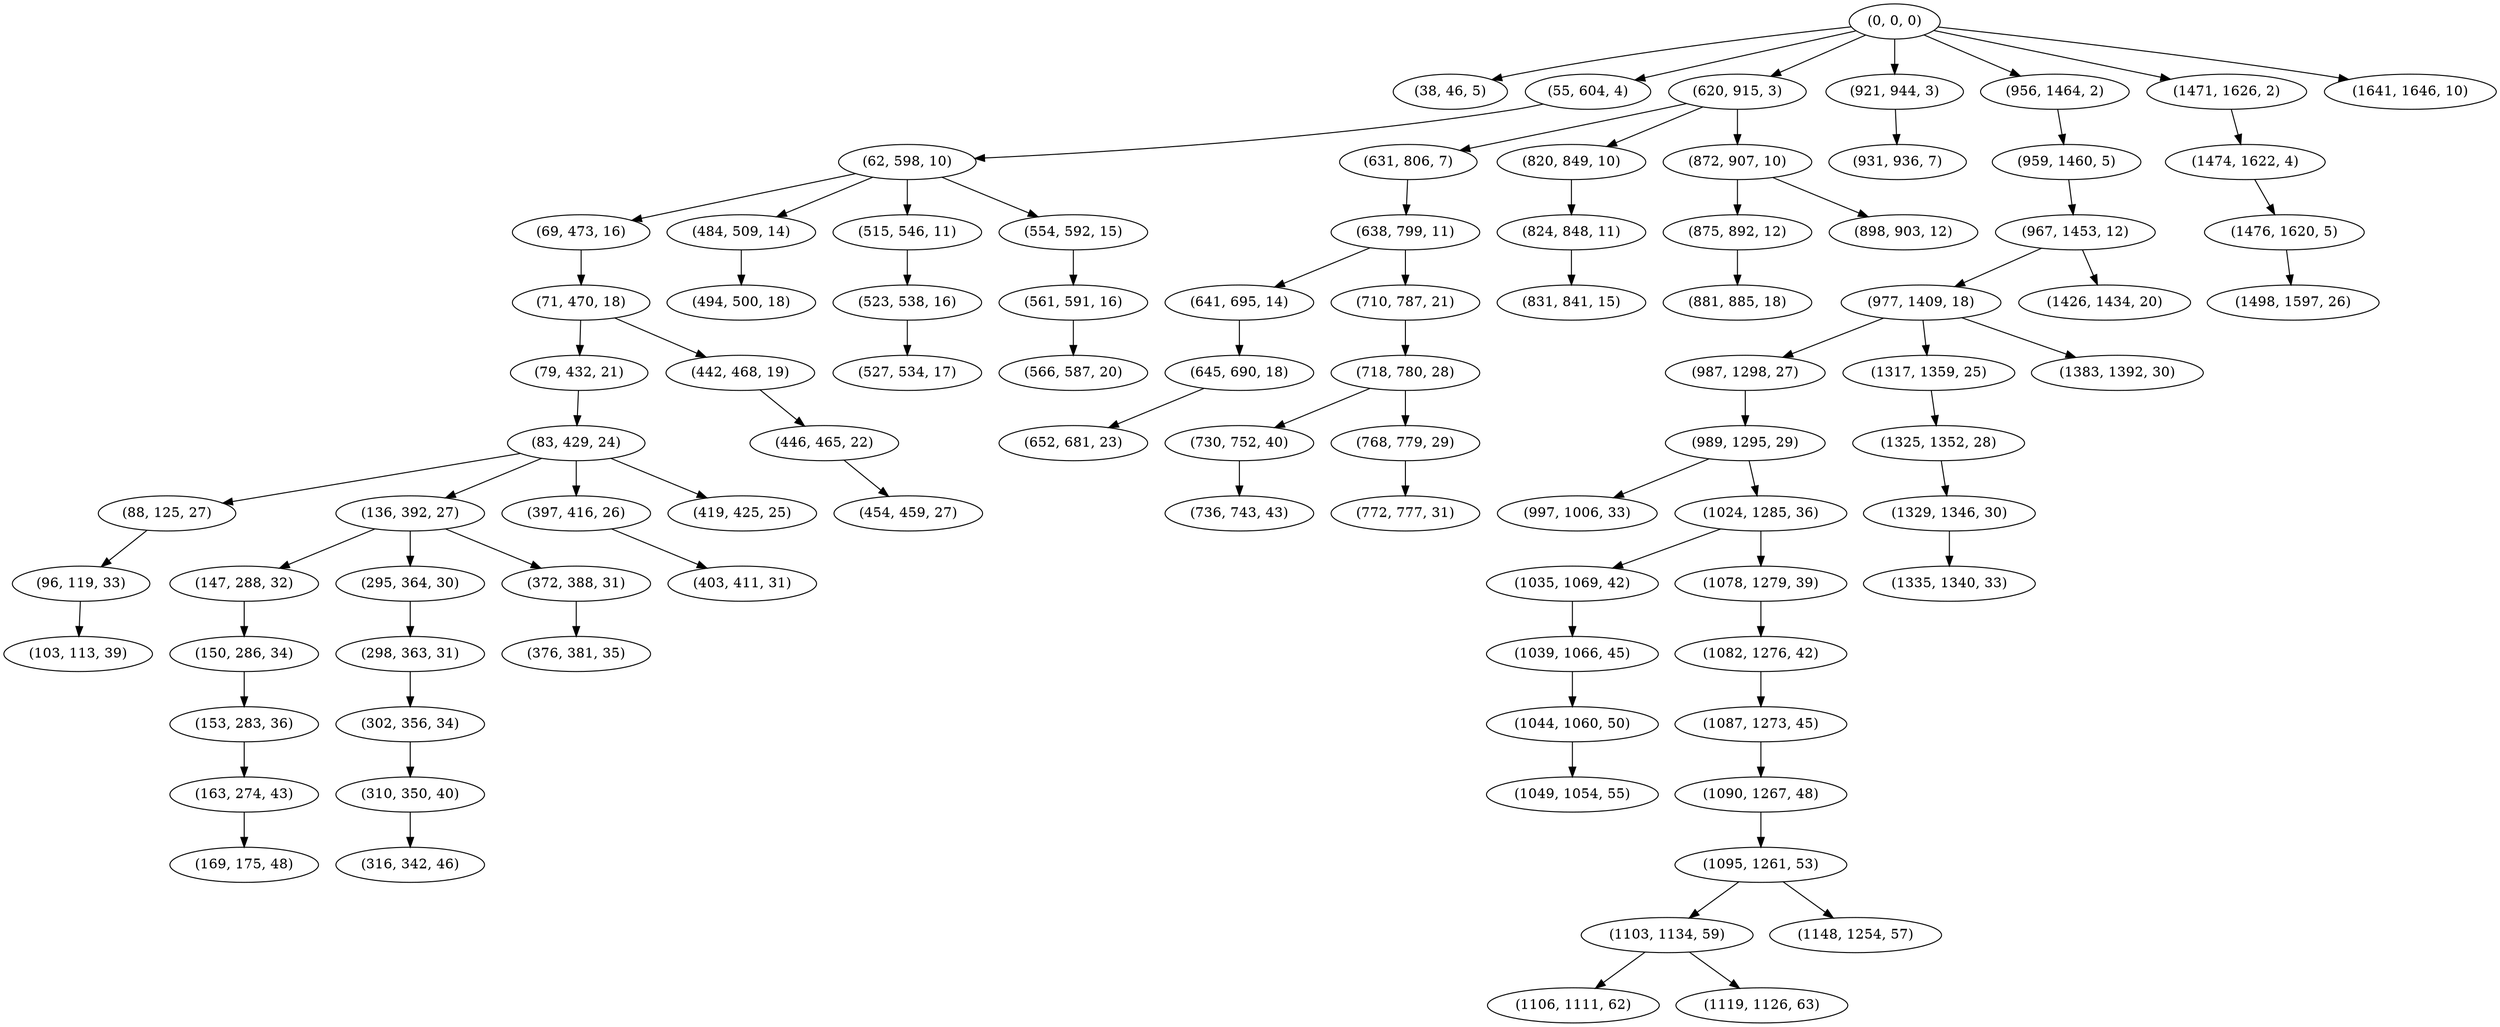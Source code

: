 digraph tree {
    "(0, 0, 0)";
    "(38, 46, 5)";
    "(55, 604, 4)";
    "(62, 598, 10)";
    "(69, 473, 16)";
    "(71, 470, 18)";
    "(79, 432, 21)";
    "(83, 429, 24)";
    "(88, 125, 27)";
    "(96, 119, 33)";
    "(103, 113, 39)";
    "(136, 392, 27)";
    "(147, 288, 32)";
    "(150, 286, 34)";
    "(153, 283, 36)";
    "(163, 274, 43)";
    "(169, 175, 48)";
    "(295, 364, 30)";
    "(298, 363, 31)";
    "(302, 356, 34)";
    "(310, 350, 40)";
    "(316, 342, 46)";
    "(372, 388, 31)";
    "(376, 381, 35)";
    "(397, 416, 26)";
    "(403, 411, 31)";
    "(419, 425, 25)";
    "(442, 468, 19)";
    "(446, 465, 22)";
    "(454, 459, 27)";
    "(484, 509, 14)";
    "(494, 500, 18)";
    "(515, 546, 11)";
    "(523, 538, 16)";
    "(527, 534, 17)";
    "(554, 592, 15)";
    "(561, 591, 16)";
    "(566, 587, 20)";
    "(620, 915, 3)";
    "(631, 806, 7)";
    "(638, 799, 11)";
    "(641, 695, 14)";
    "(645, 690, 18)";
    "(652, 681, 23)";
    "(710, 787, 21)";
    "(718, 780, 28)";
    "(730, 752, 40)";
    "(736, 743, 43)";
    "(768, 779, 29)";
    "(772, 777, 31)";
    "(820, 849, 10)";
    "(824, 848, 11)";
    "(831, 841, 15)";
    "(872, 907, 10)";
    "(875, 892, 12)";
    "(881, 885, 18)";
    "(898, 903, 12)";
    "(921, 944, 3)";
    "(931, 936, 7)";
    "(956, 1464, 2)";
    "(959, 1460, 5)";
    "(967, 1453, 12)";
    "(977, 1409, 18)";
    "(987, 1298, 27)";
    "(989, 1295, 29)";
    "(997, 1006, 33)";
    "(1024, 1285, 36)";
    "(1035, 1069, 42)";
    "(1039, 1066, 45)";
    "(1044, 1060, 50)";
    "(1049, 1054, 55)";
    "(1078, 1279, 39)";
    "(1082, 1276, 42)";
    "(1087, 1273, 45)";
    "(1090, 1267, 48)";
    "(1095, 1261, 53)";
    "(1103, 1134, 59)";
    "(1106, 1111, 62)";
    "(1119, 1126, 63)";
    "(1148, 1254, 57)";
    "(1317, 1359, 25)";
    "(1325, 1352, 28)";
    "(1329, 1346, 30)";
    "(1335, 1340, 33)";
    "(1383, 1392, 30)";
    "(1426, 1434, 20)";
    "(1471, 1626, 2)";
    "(1474, 1622, 4)";
    "(1476, 1620, 5)";
    "(1498, 1597, 26)";
    "(1641, 1646, 10)";
    "(0, 0, 0)" -> "(38, 46, 5)";
    "(0, 0, 0)" -> "(55, 604, 4)";
    "(0, 0, 0)" -> "(620, 915, 3)";
    "(0, 0, 0)" -> "(921, 944, 3)";
    "(0, 0, 0)" -> "(956, 1464, 2)";
    "(0, 0, 0)" -> "(1471, 1626, 2)";
    "(0, 0, 0)" -> "(1641, 1646, 10)";
    "(55, 604, 4)" -> "(62, 598, 10)";
    "(62, 598, 10)" -> "(69, 473, 16)";
    "(62, 598, 10)" -> "(484, 509, 14)";
    "(62, 598, 10)" -> "(515, 546, 11)";
    "(62, 598, 10)" -> "(554, 592, 15)";
    "(69, 473, 16)" -> "(71, 470, 18)";
    "(71, 470, 18)" -> "(79, 432, 21)";
    "(71, 470, 18)" -> "(442, 468, 19)";
    "(79, 432, 21)" -> "(83, 429, 24)";
    "(83, 429, 24)" -> "(88, 125, 27)";
    "(83, 429, 24)" -> "(136, 392, 27)";
    "(83, 429, 24)" -> "(397, 416, 26)";
    "(83, 429, 24)" -> "(419, 425, 25)";
    "(88, 125, 27)" -> "(96, 119, 33)";
    "(96, 119, 33)" -> "(103, 113, 39)";
    "(136, 392, 27)" -> "(147, 288, 32)";
    "(136, 392, 27)" -> "(295, 364, 30)";
    "(136, 392, 27)" -> "(372, 388, 31)";
    "(147, 288, 32)" -> "(150, 286, 34)";
    "(150, 286, 34)" -> "(153, 283, 36)";
    "(153, 283, 36)" -> "(163, 274, 43)";
    "(163, 274, 43)" -> "(169, 175, 48)";
    "(295, 364, 30)" -> "(298, 363, 31)";
    "(298, 363, 31)" -> "(302, 356, 34)";
    "(302, 356, 34)" -> "(310, 350, 40)";
    "(310, 350, 40)" -> "(316, 342, 46)";
    "(372, 388, 31)" -> "(376, 381, 35)";
    "(397, 416, 26)" -> "(403, 411, 31)";
    "(442, 468, 19)" -> "(446, 465, 22)";
    "(446, 465, 22)" -> "(454, 459, 27)";
    "(484, 509, 14)" -> "(494, 500, 18)";
    "(515, 546, 11)" -> "(523, 538, 16)";
    "(523, 538, 16)" -> "(527, 534, 17)";
    "(554, 592, 15)" -> "(561, 591, 16)";
    "(561, 591, 16)" -> "(566, 587, 20)";
    "(620, 915, 3)" -> "(631, 806, 7)";
    "(620, 915, 3)" -> "(820, 849, 10)";
    "(620, 915, 3)" -> "(872, 907, 10)";
    "(631, 806, 7)" -> "(638, 799, 11)";
    "(638, 799, 11)" -> "(641, 695, 14)";
    "(638, 799, 11)" -> "(710, 787, 21)";
    "(641, 695, 14)" -> "(645, 690, 18)";
    "(645, 690, 18)" -> "(652, 681, 23)";
    "(710, 787, 21)" -> "(718, 780, 28)";
    "(718, 780, 28)" -> "(730, 752, 40)";
    "(718, 780, 28)" -> "(768, 779, 29)";
    "(730, 752, 40)" -> "(736, 743, 43)";
    "(768, 779, 29)" -> "(772, 777, 31)";
    "(820, 849, 10)" -> "(824, 848, 11)";
    "(824, 848, 11)" -> "(831, 841, 15)";
    "(872, 907, 10)" -> "(875, 892, 12)";
    "(872, 907, 10)" -> "(898, 903, 12)";
    "(875, 892, 12)" -> "(881, 885, 18)";
    "(921, 944, 3)" -> "(931, 936, 7)";
    "(956, 1464, 2)" -> "(959, 1460, 5)";
    "(959, 1460, 5)" -> "(967, 1453, 12)";
    "(967, 1453, 12)" -> "(977, 1409, 18)";
    "(967, 1453, 12)" -> "(1426, 1434, 20)";
    "(977, 1409, 18)" -> "(987, 1298, 27)";
    "(977, 1409, 18)" -> "(1317, 1359, 25)";
    "(977, 1409, 18)" -> "(1383, 1392, 30)";
    "(987, 1298, 27)" -> "(989, 1295, 29)";
    "(989, 1295, 29)" -> "(997, 1006, 33)";
    "(989, 1295, 29)" -> "(1024, 1285, 36)";
    "(1024, 1285, 36)" -> "(1035, 1069, 42)";
    "(1024, 1285, 36)" -> "(1078, 1279, 39)";
    "(1035, 1069, 42)" -> "(1039, 1066, 45)";
    "(1039, 1066, 45)" -> "(1044, 1060, 50)";
    "(1044, 1060, 50)" -> "(1049, 1054, 55)";
    "(1078, 1279, 39)" -> "(1082, 1276, 42)";
    "(1082, 1276, 42)" -> "(1087, 1273, 45)";
    "(1087, 1273, 45)" -> "(1090, 1267, 48)";
    "(1090, 1267, 48)" -> "(1095, 1261, 53)";
    "(1095, 1261, 53)" -> "(1103, 1134, 59)";
    "(1095, 1261, 53)" -> "(1148, 1254, 57)";
    "(1103, 1134, 59)" -> "(1106, 1111, 62)";
    "(1103, 1134, 59)" -> "(1119, 1126, 63)";
    "(1317, 1359, 25)" -> "(1325, 1352, 28)";
    "(1325, 1352, 28)" -> "(1329, 1346, 30)";
    "(1329, 1346, 30)" -> "(1335, 1340, 33)";
    "(1471, 1626, 2)" -> "(1474, 1622, 4)";
    "(1474, 1622, 4)" -> "(1476, 1620, 5)";
    "(1476, 1620, 5)" -> "(1498, 1597, 26)";
}
